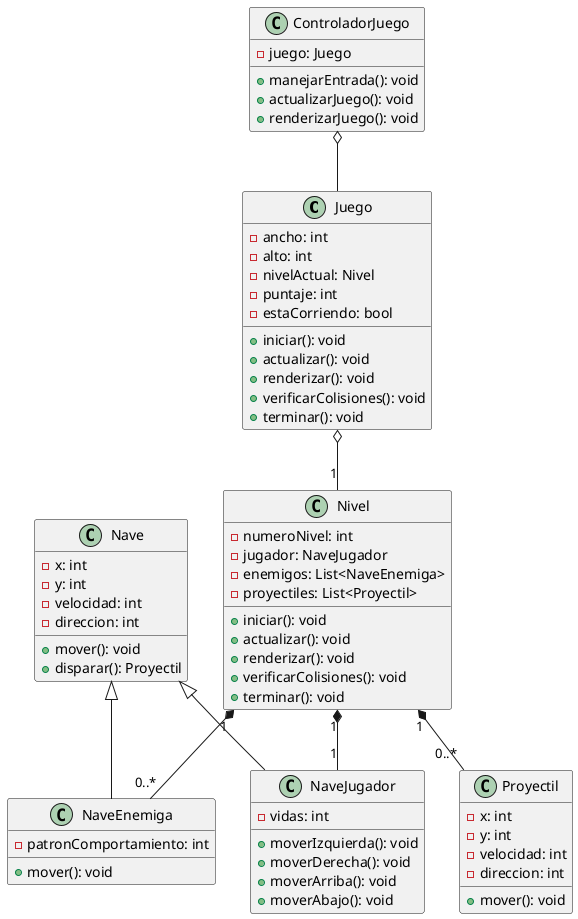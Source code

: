 @startuml Computer_Space

class Juego {
  - ancho: int
  - alto: int
  - nivelActual: Nivel
  - puntaje: int
  - estaCorriendo: bool
  + iniciar(): void
  + actualizar(): void
  + renderizar(): void
  + verificarColisiones(): void
  + terminar(): void
}

class Nivel {
  - numeroNivel: int
  - jugador: NaveJugador
  - enemigos: List<NaveEnemiga>
  - proyectiles: List<Proyectil>
  + iniciar(): void
  + actualizar(): void
  + renderizar(): void
  + verificarColisiones(): void
  + terminar(): void
}

class Nave {
  - x: int
  - y: int
  - velocidad: int
  - direccion: int
  + mover(): void
  + disparar(): Proyectil
}

class NaveJugador {
  - vidas: int
  + moverIzquierda(): void
  + moverDerecha(): void
  + moverArriba(): void
  + moverAbajo(): void
}

class NaveEnemiga {
  - patronComportamiento: int
  + mover(): void
}

class Proyectil {
  - x: int
  - y: int
  - velocidad: int
  - direccion: int
  + mover(): void
}

class ControladorJuego {
  - juego: Juego
  + manejarEntrada(): void
  + actualizarJuego(): void
  + renderizarJuego(): void
}

Juego o-- "1" Nivel
Nivel "1" *-- "1" NaveJugador
Nivel "1" *-- "0..*" NaveEnemiga
Nivel "1" *-- "0..*" Proyectil
Nave <|-- NaveJugador
Nave <|-- NaveEnemiga
ControladorJuego o-- Juego

@enduml
